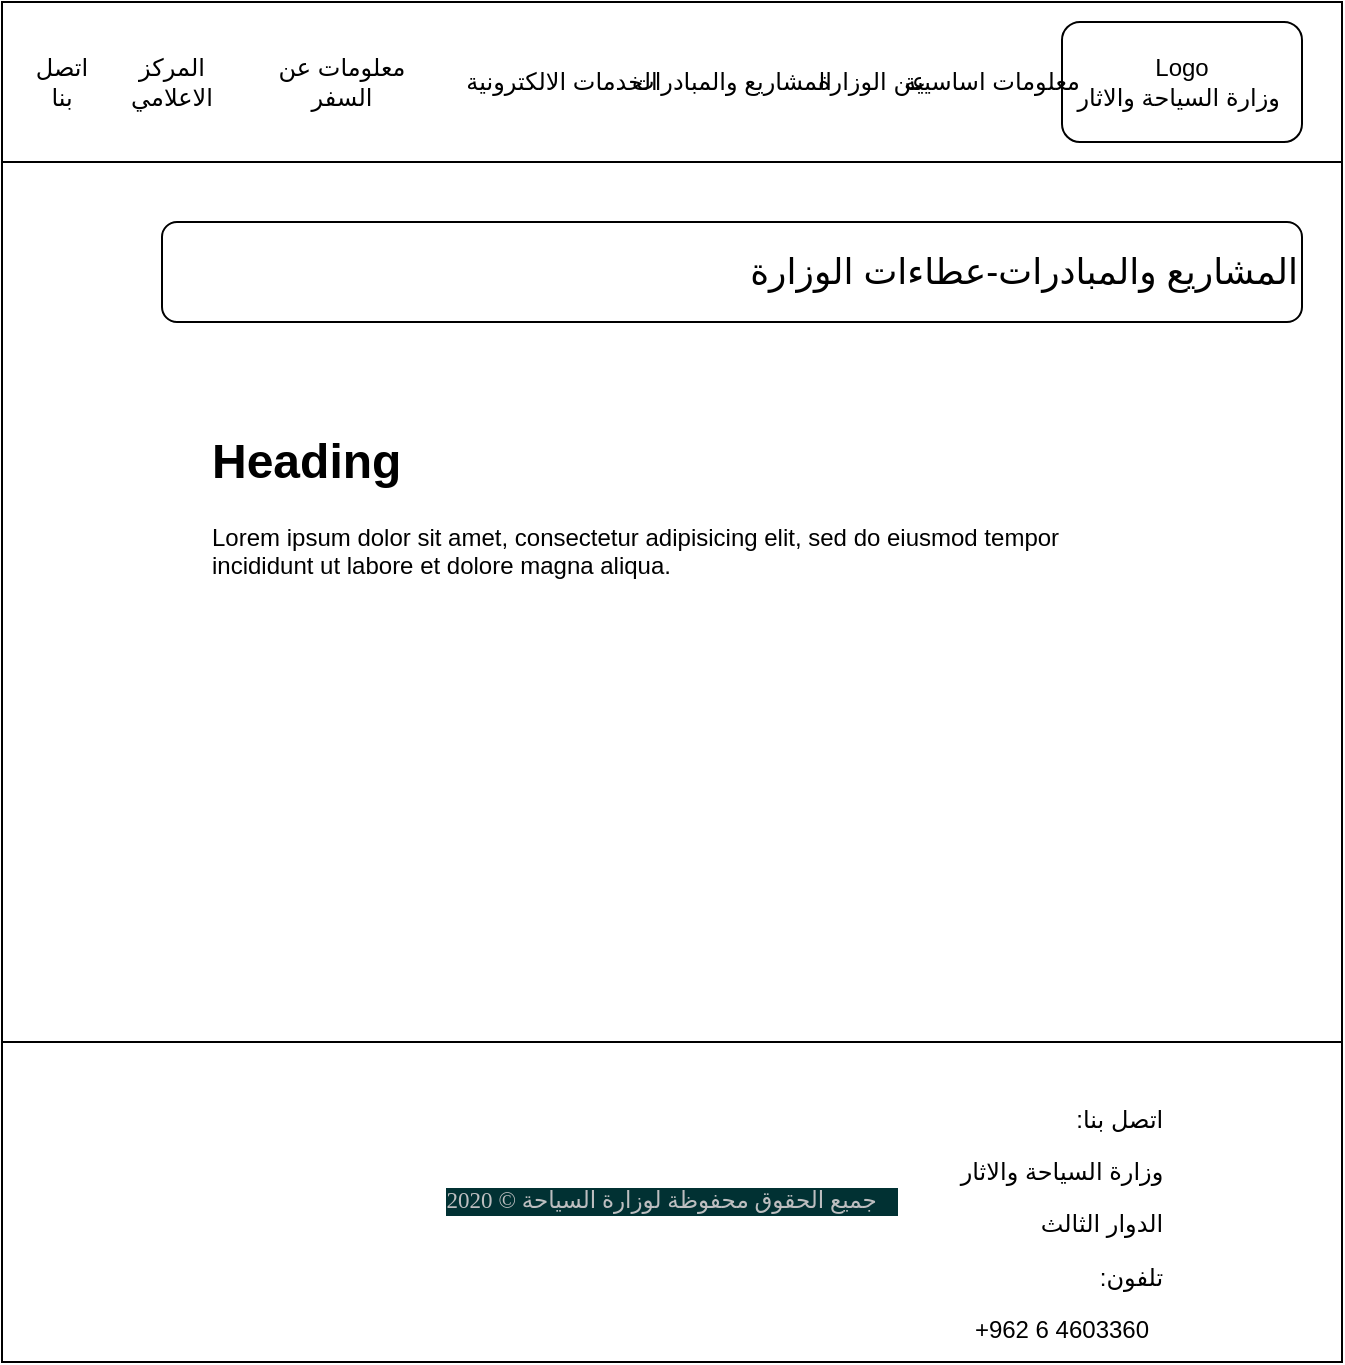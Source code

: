 <mxfile version="13.7.6" type="device"><diagram id="W-jjBz0Ynh4pD7gbNZX0" name="Page-1"><mxGraphModel dx="1865" dy="1668" grid="1" gridSize="10" guides="1" tooltips="1" connect="1" arrows="1" fold="1" page="1" pageScale="1" pageWidth="827" pageHeight="1169" math="0" shadow="0"><root><mxCell id="0"/><mxCell id="1" parent="0"/><mxCell id="f9ni2ujF2P3RwUGlYyM4-1" value="" style="rounded=0;whiteSpace=wrap;html=1;" parent="1" vertex="1"><mxGeometry x="-80" y="-260" width="670" height="680" as="geometry"/></mxCell><mxCell id="f9ni2ujF2P3RwUGlYyM4-8" value="&lt;font style=&quot;font-size: 18px&quot;&gt;&lt;span style=&quot;text-align: center&quot;&gt;المشاريع والمبادرات&lt;/span&gt;-عطاءات الوزارة&lt;/font&gt;" style="rounded=1;whiteSpace=wrap;html=1;align=right;" parent="1" vertex="1"><mxGeometry y="-150" width="570" height="50" as="geometry"/></mxCell><mxCell id="f9ni2ujF2P3RwUGlYyM4-19" value="&lt;div class=&quot;sct-copyright&quot; style=&quot;box-sizing: border-box ; color: rgb(189 , 190 , 192) ; float: right ; padding-left: 0px ; padding-right: 0.9em ; font-family: &amp;#34;newfont&amp;#34; ; font-size: 11.52px ; text-align: left ; background-color: rgb(1 , 49 , 51)&quot;&gt;جميع الحقوق محفوظة لوزارة السياحة ©&amp;nbsp;2020&lt;/div&gt;&lt;div&gt;&lt;br&gt;&lt;/div&gt;" style="rounded=0;whiteSpace=wrap;html=1;" parent="1" vertex="1"><mxGeometry x="-80" y="260" width="670" height="160" as="geometry"/></mxCell><mxCell id="f9ni2ujF2P3RwUGlYyM4-20" value="&lt;p class=&quot;MsoNormal&quot; align=&quot;right&quot; style=&quot;text-align: right&quot;&gt;&lt;span lang=&quot;AR-SA&quot; dir=&quot;RTL&quot; style=&quot;font-family: &amp;#34;arial&amp;#34; , sans-serif&quot;&gt;&lt;span style=&quot;background-color: rgb(255 , 255 , 255)&quot;&gt;اتصل بنا:&lt;/span&gt;&lt;span style=&quot;background-color: yellow&quot;&gt;&lt;/span&gt;&lt;/span&gt;&lt;/p&gt;&lt;p class=&quot;MsoNormal&quot; align=&quot;right&quot; style=&quot;text-align: right&quot;&gt;&lt;span lang=&quot;AR-SA&quot; dir=&quot;RTL&quot; style=&quot;font-family: &amp;#34;arial&amp;#34; , sans-serif&quot;&gt;&lt;span style=&quot;background-color: rgb(255 , 255 , 255)&quot;&gt;وزارة السياحة والاثار&lt;/span&gt;&lt;/span&gt;&lt;/p&gt;&lt;p class=&quot;MsoNormal&quot; align=&quot;right&quot; style=&quot;text-align: right&quot;&gt;&lt;span lang=&quot;AR-SA&quot; dir=&quot;RTL&quot; style=&quot;font-family: &amp;#34;arial&amp;#34; , sans-serif&quot;&gt;&lt;span style=&quot;background-color: rgb(255 , 255 , 255)&quot;&gt;الدوار الثالث&amp;nbsp;&lt;/span&gt;&lt;/span&gt;&lt;/p&gt;&lt;p class=&quot;MsoNormal&quot; align=&quot;right&quot; style=&quot;text-align: right&quot;&gt;&lt;span lang=&quot;AR-SA&quot; dir=&quot;RTL&quot; style=&quot;font-family: &amp;#34;arial&amp;#34; , sans-serif&quot;&gt;&lt;span style=&quot;background-color: rgb(255 , 255 , 255)&quot;&gt;تلفون:&lt;/span&gt;&lt;/span&gt;&lt;/p&gt;&lt;span style=&quot;line-height: 107% ; font-family: &amp;#34;arial&amp;#34; , sans-serif&quot;&gt;&lt;font style=&quot;font-size: 12px&quot;&gt;+962 6 4603360&lt;/font&gt;&lt;/span&gt;" style="text;html=1;strokeColor=none;fillColor=none;align=center;verticalAlign=middle;whiteSpace=wrap;rounded=0;" parent="1" vertex="1"><mxGeometry x="370" y="280" width="160" height="130" as="geometry"/></mxCell><mxCell id="W5cIjO8glAPTkXiBsATG-1" value="" style="rounded=0;whiteSpace=wrap;html=1;" vertex="1" parent="1"><mxGeometry x="-80" y="-260" width="670" height="80" as="geometry"/></mxCell><mxCell id="W5cIjO8glAPTkXiBsATG-2" value="Logo&lt;br&gt;وزارة السياحة والاثار&amp;nbsp;" style="rounded=1;whiteSpace=wrap;html=1;" vertex="1" parent="1"><mxGeometry x="450" y="-250" width="120" height="60" as="geometry"/></mxCell><mxCell id="W5cIjO8glAPTkXiBsATG-3" value="معلومات اساسيية" style="text;html=1;strokeColor=none;fillColor=none;align=center;verticalAlign=middle;whiteSpace=wrap;rounded=0;" vertex="1" parent="1"><mxGeometry x="370" y="-230" width="90" height="20" as="geometry"/></mxCell><mxCell id="W5cIjO8glAPTkXiBsATG-4" value="عن الوزارة" style="text;html=1;strokeColor=none;fillColor=none;align=center;verticalAlign=middle;whiteSpace=wrap;rounded=0;" vertex="1" parent="1"><mxGeometry x="320" y="-230" width="70" height="20" as="geometry"/></mxCell><mxCell id="W5cIjO8glAPTkXiBsATG-5" value="المشاريع والمبادرات" style="text;html=1;strokeColor=none;fillColor=none;align=center;verticalAlign=middle;whiteSpace=wrap;rounded=0;" vertex="1" parent="1"><mxGeometry x="230" y="-230" width="110" height="20" as="geometry"/></mxCell><mxCell id="W5cIjO8glAPTkXiBsATG-6" value="الخدمات الالكترونية" style="text;html=1;strokeColor=none;fillColor=none;align=center;verticalAlign=middle;whiteSpace=wrap;rounded=0;" vertex="1" parent="1"><mxGeometry x="140" y="-230" width="120" height="20" as="geometry"/></mxCell><mxCell id="W5cIjO8glAPTkXiBsATG-7" value="معلومات عن السفر" style="text;html=1;strokeColor=none;fillColor=none;align=center;verticalAlign=middle;whiteSpace=wrap;rounded=0;" vertex="1" parent="1"><mxGeometry x="50" y="-230" width="80" height="20" as="geometry"/></mxCell><mxCell id="W5cIjO8glAPTkXiBsATG-8" value="المركز الاعلامي" style="text;html=1;strokeColor=none;fillColor=none;align=center;verticalAlign=middle;whiteSpace=wrap;rounded=0;" vertex="1" parent="1"><mxGeometry x="-30" y="-230" width="70" height="20" as="geometry"/></mxCell><mxCell id="W5cIjO8glAPTkXiBsATG-9" value="اتصل بنا" style="text;html=1;strokeColor=none;fillColor=none;align=center;verticalAlign=middle;whiteSpace=wrap;rounded=0;" vertex="1" parent="1"><mxGeometry x="-70" y="-230" width="40" height="20" as="geometry"/></mxCell><mxCell id="W5cIjO8glAPTkXiBsATG-10" value="&lt;h1&gt;Heading&lt;/h1&gt;&lt;p&gt;Lorem ipsum dolor sit amet, consectetur adipisicing elit, sed do eiusmod tempor incididunt ut labore et dolore magna aliqua.&lt;/p&gt;" style="text;html=1;strokeColor=none;fillColor=none;spacing=5;spacingTop=-20;whiteSpace=wrap;overflow=hidden;rounded=0;" vertex="1" parent="1"><mxGeometry x="20" y="-50" width="480" height="260" as="geometry"/></mxCell></root></mxGraphModel></diagram></mxfile>